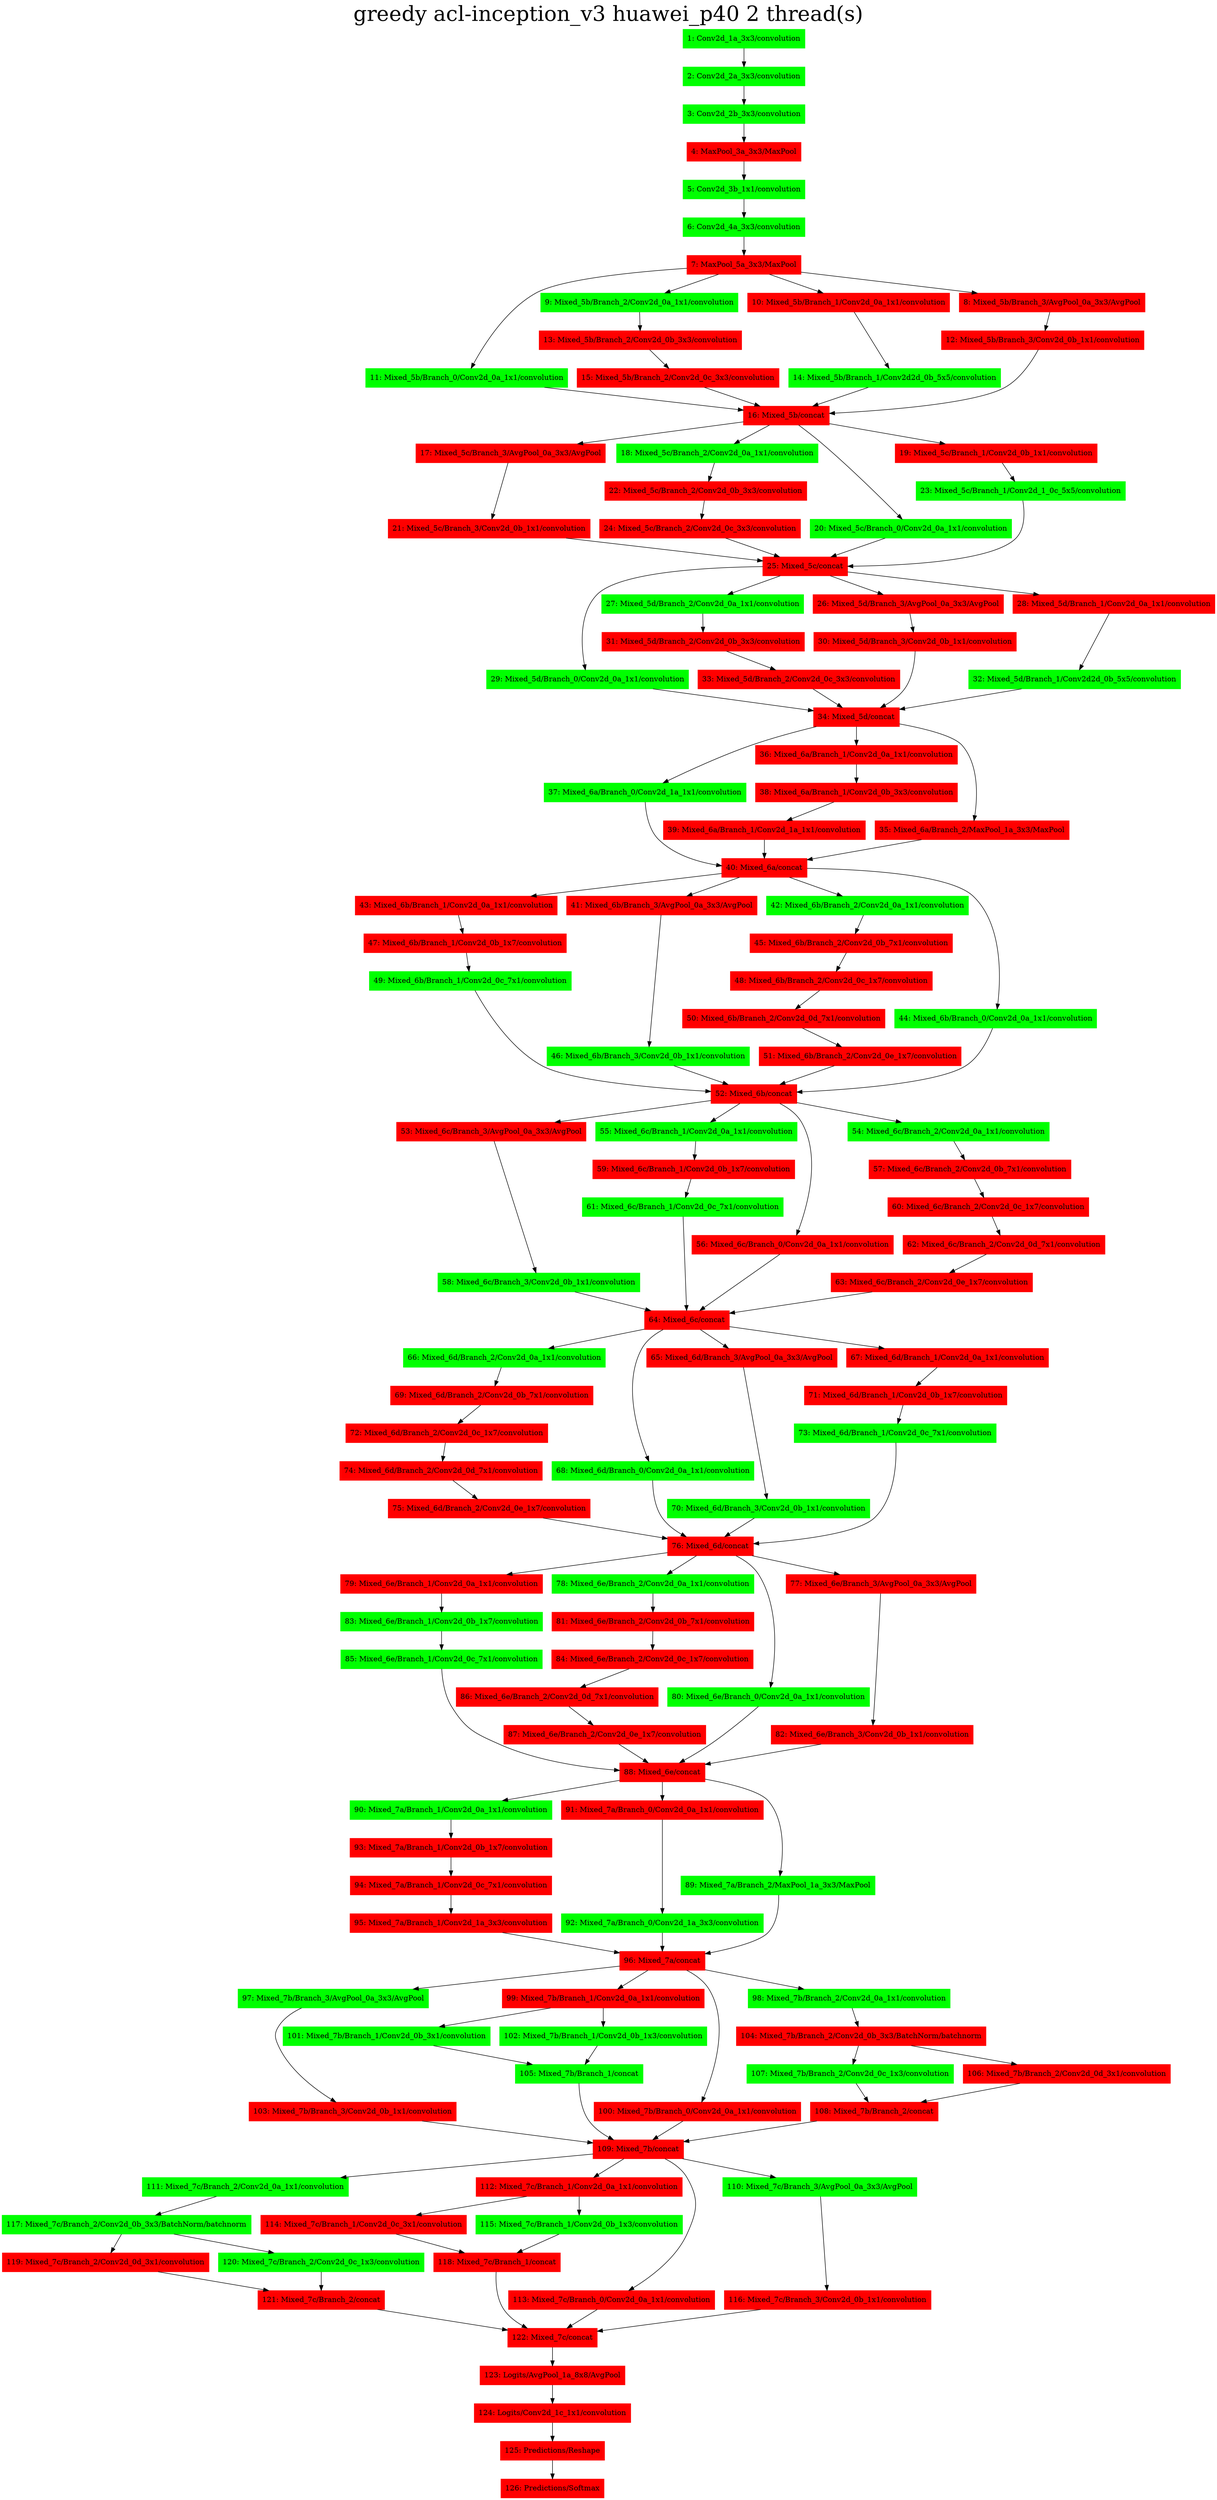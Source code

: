 digraph G {
label     = "greedy acl-inception_v3 huawei_p40 2 thread(s)"
    labelloc  =  t // t: Place the graph's title on top.
    fontsize  = 40 // Make title stand out by giving a large font size
    fontcolor = black"1: Conv2d_1a_3x3/convolution"->"2: Conv2d_2a_3x3/convolution";
"1: Conv2d_1a_3x3/convolution" [shape=box,style=filled,color=green];
"2: Conv2d_2a_3x3/convolution"->"3: Conv2d_2b_3x3/convolution";
"2: Conv2d_2a_3x3/convolution" [shape=box,style=filled,color=green];
"3: Conv2d_2b_3x3/convolution"->"4: MaxPool_3a_3x3/MaxPool";
"3: Conv2d_2b_3x3/convolution" [shape=box,style=filled,color=green];
"4: MaxPool_3a_3x3/MaxPool"->"5: Conv2d_3b_1x1/convolution";
"4: MaxPool_3a_3x3/MaxPool" [shape=box,style=filled,color=red];
"5: Conv2d_3b_1x1/convolution"->"6: Conv2d_4a_3x3/convolution";
"5: Conv2d_3b_1x1/convolution" [shape=box,style=filled,color=green];
"6: Conv2d_4a_3x3/convolution"->"7: MaxPool_5a_3x3/MaxPool";
"6: Conv2d_4a_3x3/convolution" [shape=box,style=filled,color=green];
"7: MaxPool_5a_3x3/MaxPool"->"11: Mixed_5b/Branch_0/Conv2d_0a_1x1/convolution";
"7: MaxPool_5a_3x3/MaxPool"->"9: Mixed_5b/Branch_2/Conv2d_0a_1x1/convolution";
"7: MaxPool_5a_3x3/MaxPool"->"10: Mixed_5b/Branch_1/Conv2d_0a_1x1/convolution";
"7: MaxPool_5a_3x3/MaxPool"->"8: Mixed_5b/Branch_3/AvgPool_0a_3x3/AvgPool";
"7: MaxPool_5a_3x3/MaxPool" [shape=box,style=filled,color=red];
"11: Mixed_5b/Branch_0/Conv2d_0a_1x1/convolution"->"16: Mixed_5b/concat";
"11: Mixed_5b/Branch_0/Conv2d_0a_1x1/convolution" [shape=box,style=filled,color=green];
"10: Mixed_5b/Branch_1/Conv2d_0a_1x1/convolution"->"14: Mixed_5b/Branch_1/Conv2d2d_0b_5x5/convolution";
"10: Mixed_5b/Branch_1/Conv2d_0a_1x1/convolution" [shape=box,style=filled,color=red];
"14: Mixed_5b/Branch_1/Conv2d2d_0b_5x5/convolution"->"16: Mixed_5b/concat";
"14: Mixed_5b/Branch_1/Conv2d2d_0b_5x5/convolution" [shape=box,style=filled,color=green];
"9: Mixed_5b/Branch_2/Conv2d_0a_1x1/convolution"->"13: Mixed_5b/Branch_2/Conv2d_0b_3x3/convolution";
"9: Mixed_5b/Branch_2/Conv2d_0a_1x1/convolution" [shape=box,style=filled,color=green];
"13: Mixed_5b/Branch_2/Conv2d_0b_3x3/convolution"->"15: Mixed_5b/Branch_2/Conv2d_0c_3x3/convolution";
"13: Mixed_5b/Branch_2/Conv2d_0b_3x3/convolution" [shape=box,style=filled,color=red];
"15: Mixed_5b/Branch_2/Conv2d_0c_3x3/convolution"->"16: Mixed_5b/concat";
"15: Mixed_5b/Branch_2/Conv2d_0c_3x3/convolution" [shape=box,style=filled,color=red];
"8: Mixed_5b/Branch_3/AvgPool_0a_3x3/AvgPool"->"12: Mixed_5b/Branch_3/Conv2d_0b_1x1/convolution";
"8: Mixed_5b/Branch_3/AvgPool_0a_3x3/AvgPool" [shape=box,style=filled,color=red];
"12: Mixed_5b/Branch_3/Conv2d_0b_1x1/convolution"->"16: Mixed_5b/concat";
"12: Mixed_5b/Branch_3/Conv2d_0b_1x1/convolution" [shape=box,style=filled,color=red];
"16: Mixed_5b/concat"->"17: Mixed_5c/Branch_3/AvgPool_0a_3x3/AvgPool";
"16: Mixed_5b/concat"->"18: Mixed_5c/Branch_2/Conv2d_0a_1x1/convolution";
"16: Mixed_5b/concat"->"20: Mixed_5c/Branch_0/Conv2d_0a_1x1/convolution";
"16: Mixed_5b/concat"->"19: Mixed_5c/Branch_1/Conv2d_0b_1x1/convolution";
"16: Mixed_5b/concat" [shape=box,style=filled,color=red];
"20: Mixed_5c/Branch_0/Conv2d_0a_1x1/convolution"->"25: Mixed_5c/concat";
"20: Mixed_5c/Branch_0/Conv2d_0a_1x1/convolution" [shape=box,style=filled,color=green];
"19: Mixed_5c/Branch_1/Conv2d_0b_1x1/convolution"->"23: Mixed_5c/Branch_1/Conv2d_1_0c_5x5/convolution";
"19: Mixed_5c/Branch_1/Conv2d_0b_1x1/convolution" [shape=box,style=filled,color=red];
"23: Mixed_5c/Branch_1/Conv2d_1_0c_5x5/convolution"->"25: Mixed_5c/concat";
"23: Mixed_5c/Branch_1/Conv2d_1_0c_5x5/convolution" [shape=box,style=filled,color=green];
"18: Mixed_5c/Branch_2/Conv2d_0a_1x1/convolution"->"22: Mixed_5c/Branch_2/Conv2d_0b_3x3/convolution";
"18: Mixed_5c/Branch_2/Conv2d_0a_1x1/convolution" [shape=box,style=filled,color=green];
"22: Mixed_5c/Branch_2/Conv2d_0b_3x3/convolution"->"24: Mixed_5c/Branch_2/Conv2d_0c_3x3/convolution";
"22: Mixed_5c/Branch_2/Conv2d_0b_3x3/convolution" [shape=box,style=filled,color=red];
"24: Mixed_5c/Branch_2/Conv2d_0c_3x3/convolution"->"25: Mixed_5c/concat";
"24: Mixed_5c/Branch_2/Conv2d_0c_3x3/convolution" [shape=box,style=filled,color=red];
"17: Mixed_5c/Branch_3/AvgPool_0a_3x3/AvgPool"->"21: Mixed_5c/Branch_3/Conv2d_0b_1x1/convolution";
"17: Mixed_5c/Branch_3/AvgPool_0a_3x3/AvgPool" [shape=box,style=filled,color=red];
"21: Mixed_5c/Branch_3/Conv2d_0b_1x1/convolution"->"25: Mixed_5c/concat";
"21: Mixed_5c/Branch_3/Conv2d_0b_1x1/convolution" [shape=box,style=filled,color=red];
"25: Mixed_5c/concat"->"29: Mixed_5d/Branch_0/Conv2d_0a_1x1/convolution";
"25: Mixed_5c/concat"->"27: Mixed_5d/Branch_2/Conv2d_0a_1x1/convolution";
"25: Mixed_5c/concat"->"26: Mixed_5d/Branch_3/AvgPool_0a_3x3/AvgPool";
"25: Mixed_5c/concat"->"28: Mixed_5d/Branch_1/Conv2d_0a_1x1/convolution";
"25: Mixed_5c/concat" [shape=box,style=filled,color=red];
"29: Mixed_5d/Branch_0/Conv2d_0a_1x1/convolution"->"34: Mixed_5d/concat";
"29: Mixed_5d/Branch_0/Conv2d_0a_1x1/convolution" [shape=box,style=filled,color=green];
"28: Mixed_5d/Branch_1/Conv2d_0a_1x1/convolution"->"32: Mixed_5d/Branch_1/Conv2d2d_0b_5x5/convolution";
"28: Mixed_5d/Branch_1/Conv2d_0a_1x1/convolution" [shape=box,style=filled,color=red];
"32: Mixed_5d/Branch_1/Conv2d2d_0b_5x5/convolution"->"34: Mixed_5d/concat";
"32: Mixed_5d/Branch_1/Conv2d2d_0b_5x5/convolution" [shape=box,style=filled,color=green];
"27: Mixed_5d/Branch_2/Conv2d_0a_1x1/convolution"->"31: Mixed_5d/Branch_2/Conv2d_0b_3x3/convolution";
"27: Mixed_5d/Branch_2/Conv2d_0a_1x1/convolution" [shape=box,style=filled,color=green];
"31: Mixed_5d/Branch_2/Conv2d_0b_3x3/convolution"->"33: Mixed_5d/Branch_2/Conv2d_0c_3x3/convolution";
"31: Mixed_5d/Branch_2/Conv2d_0b_3x3/convolution" [shape=box,style=filled,color=red];
"33: Mixed_5d/Branch_2/Conv2d_0c_3x3/convolution"->"34: Mixed_5d/concat";
"33: Mixed_5d/Branch_2/Conv2d_0c_3x3/convolution" [shape=box,style=filled,color=red];
"26: Mixed_5d/Branch_3/AvgPool_0a_3x3/AvgPool"->"30: Mixed_5d/Branch_3/Conv2d_0b_1x1/convolution";
"26: Mixed_5d/Branch_3/AvgPool_0a_3x3/AvgPool" [shape=box,style=filled,color=red];
"30: Mixed_5d/Branch_3/Conv2d_0b_1x1/convolution"->"34: Mixed_5d/concat";
"30: Mixed_5d/Branch_3/Conv2d_0b_1x1/convolution" [shape=box,style=filled,color=red];
"34: Mixed_5d/concat"->"37: Mixed_6a/Branch_0/Conv2d_1a_1x1/convolution";
"34: Mixed_5d/concat"->"36: Mixed_6a/Branch_1/Conv2d_0a_1x1/convolution";
"34: Mixed_5d/concat"->"35: Mixed_6a/Branch_2/MaxPool_1a_3x3/MaxPool";
"34: Mixed_5d/concat" [shape=box,style=filled,color=red];
"37: Mixed_6a/Branch_0/Conv2d_1a_1x1/convolution"->"40: Mixed_6a/concat";
"37: Mixed_6a/Branch_0/Conv2d_1a_1x1/convolution" [shape=box,style=filled,color=green];
"36: Mixed_6a/Branch_1/Conv2d_0a_1x1/convolution"->"38: Mixed_6a/Branch_1/Conv2d_0b_3x3/convolution";
"36: Mixed_6a/Branch_1/Conv2d_0a_1x1/convolution" [shape=box,style=filled,color=red];
"38: Mixed_6a/Branch_1/Conv2d_0b_3x3/convolution"->"39: Mixed_6a/Branch_1/Conv2d_1a_1x1/convolution";
"38: Mixed_6a/Branch_1/Conv2d_0b_3x3/convolution" [shape=box,style=filled,color=red];
"39: Mixed_6a/Branch_1/Conv2d_1a_1x1/convolution"->"40: Mixed_6a/concat";
"39: Mixed_6a/Branch_1/Conv2d_1a_1x1/convolution" [shape=box,style=filled,color=red];
"35: Mixed_6a/Branch_2/MaxPool_1a_3x3/MaxPool"->"40: Mixed_6a/concat";
"35: Mixed_6a/Branch_2/MaxPool_1a_3x3/MaxPool" [shape=box,style=filled,color=red];
"40: Mixed_6a/concat"->"43: Mixed_6b/Branch_1/Conv2d_0a_1x1/convolution";
"40: Mixed_6a/concat"->"41: Mixed_6b/Branch_3/AvgPool_0a_3x3/AvgPool";
"40: Mixed_6a/concat"->"42: Mixed_6b/Branch_2/Conv2d_0a_1x1/convolution";
"40: Mixed_6a/concat"->"44: Mixed_6b/Branch_0/Conv2d_0a_1x1/convolution";
"40: Mixed_6a/concat" [shape=box,style=filled,color=red];
"44: Mixed_6b/Branch_0/Conv2d_0a_1x1/convolution"->"52: Mixed_6b/concat";
"44: Mixed_6b/Branch_0/Conv2d_0a_1x1/convolution" [shape=box,style=filled,color=green];
"43: Mixed_6b/Branch_1/Conv2d_0a_1x1/convolution"->"47: Mixed_6b/Branch_1/Conv2d_0b_1x7/convolution";
"43: Mixed_6b/Branch_1/Conv2d_0a_1x1/convolution" [shape=box,style=filled,color=red];
"47: Mixed_6b/Branch_1/Conv2d_0b_1x7/convolution"->"49: Mixed_6b/Branch_1/Conv2d_0c_7x1/convolution";
"47: Mixed_6b/Branch_1/Conv2d_0b_1x7/convolution" [shape=box,style=filled,color=red];
"49: Mixed_6b/Branch_1/Conv2d_0c_7x1/convolution"->"52: Mixed_6b/concat";
"49: Mixed_6b/Branch_1/Conv2d_0c_7x1/convolution" [shape=box,style=filled,color=green];
"42: Mixed_6b/Branch_2/Conv2d_0a_1x1/convolution"->"45: Mixed_6b/Branch_2/Conv2d_0b_7x1/convolution";
"42: Mixed_6b/Branch_2/Conv2d_0a_1x1/convolution" [shape=box,style=filled,color=green];
"45: Mixed_6b/Branch_2/Conv2d_0b_7x1/convolution"->"48: Mixed_6b/Branch_2/Conv2d_0c_1x7/convolution";
"45: Mixed_6b/Branch_2/Conv2d_0b_7x1/convolution" [shape=box,style=filled,color=red];
"48: Mixed_6b/Branch_2/Conv2d_0c_1x7/convolution"->"50: Mixed_6b/Branch_2/Conv2d_0d_7x1/convolution";
"48: Mixed_6b/Branch_2/Conv2d_0c_1x7/convolution" [shape=box,style=filled,color=red];
"50: Mixed_6b/Branch_2/Conv2d_0d_7x1/convolution"->"51: Mixed_6b/Branch_2/Conv2d_0e_1x7/convolution";
"50: Mixed_6b/Branch_2/Conv2d_0d_7x1/convolution" [shape=box,style=filled,color=red];
"51: Mixed_6b/Branch_2/Conv2d_0e_1x7/convolution"->"52: Mixed_6b/concat";
"51: Mixed_6b/Branch_2/Conv2d_0e_1x7/convolution" [shape=box,style=filled,color=red];
"41: Mixed_6b/Branch_3/AvgPool_0a_3x3/AvgPool"->"46: Mixed_6b/Branch_3/Conv2d_0b_1x1/convolution";
"41: Mixed_6b/Branch_3/AvgPool_0a_3x3/AvgPool" [shape=box,style=filled,color=red];
"46: Mixed_6b/Branch_3/Conv2d_0b_1x1/convolution"->"52: Mixed_6b/concat";
"46: Mixed_6b/Branch_3/Conv2d_0b_1x1/convolution" [shape=box,style=filled,color=green];
"52: Mixed_6b/concat"->"53: Mixed_6c/Branch_3/AvgPool_0a_3x3/AvgPool";
"52: Mixed_6b/concat"->"55: Mixed_6c/Branch_1/Conv2d_0a_1x1/convolution";
"52: Mixed_6b/concat"->"56: Mixed_6c/Branch_0/Conv2d_0a_1x1/convolution";
"52: Mixed_6b/concat"->"54: Mixed_6c/Branch_2/Conv2d_0a_1x1/convolution";
"52: Mixed_6b/concat" [shape=box,style=filled,color=red];
"56: Mixed_6c/Branch_0/Conv2d_0a_1x1/convolution"->"64: Mixed_6c/concat";
"56: Mixed_6c/Branch_0/Conv2d_0a_1x1/convolution" [shape=box,style=filled,color=red];
"55: Mixed_6c/Branch_1/Conv2d_0a_1x1/convolution"->"59: Mixed_6c/Branch_1/Conv2d_0b_1x7/convolution";
"55: Mixed_6c/Branch_1/Conv2d_0a_1x1/convolution" [shape=box,style=filled,color=green];
"59: Mixed_6c/Branch_1/Conv2d_0b_1x7/convolution"->"61: Mixed_6c/Branch_1/Conv2d_0c_7x1/convolution";
"59: Mixed_6c/Branch_1/Conv2d_0b_1x7/convolution" [shape=box,style=filled,color=red];
"61: Mixed_6c/Branch_1/Conv2d_0c_7x1/convolution"->"64: Mixed_6c/concat";
"61: Mixed_6c/Branch_1/Conv2d_0c_7x1/convolution" [shape=box,style=filled,color=green];
"54: Mixed_6c/Branch_2/Conv2d_0a_1x1/convolution"->"57: Mixed_6c/Branch_2/Conv2d_0b_7x1/convolution";
"54: Mixed_6c/Branch_2/Conv2d_0a_1x1/convolution" [shape=box,style=filled,color=green];
"57: Mixed_6c/Branch_2/Conv2d_0b_7x1/convolution"->"60: Mixed_6c/Branch_2/Conv2d_0c_1x7/convolution";
"57: Mixed_6c/Branch_2/Conv2d_0b_7x1/convolution" [shape=box,style=filled,color=red];
"60: Mixed_6c/Branch_2/Conv2d_0c_1x7/convolution"->"62: Mixed_6c/Branch_2/Conv2d_0d_7x1/convolution";
"60: Mixed_6c/Branch_2/Conv2d_0c_1x7/convolution" [shape=box,style=filled,color=red];
"62: Mixed_6c/Branch_2/Conv2d_0d_7x1/convolution"->"63: Mixed_6c/Branch_2/Conv2d_0e_1x7/convolution";
"62: Mixed_6c/Branch_2/Conv2d_0d_7x1/convolution" [shape=box,style=filled,color=red];
"63: Mixed_6c/Branch_2/Conv2d_0e_1x7/convolution"->"64: Mixed_6c/concat";
"63: Mixed_6c/Branch_2/Conv2d_0e_1x7/convolution" [shape=box,style=filled,color=red];
"53: Mixed_6c/Branch_3/AvgPool_0a_3x3/AvgPool"->"58: Mixed_6c/Branch_3/Conv2d_0b_1x1/convolution";
"53: Mixed_6c/Branch_3/AvgPool_0a_3x3/AvgPool" [shape=box,style=filled,color=red];
"58: Mixed_6c/Branch_3/Conv2d_0b_1x1/convolution"->"64: Mixed_6c/concat";
"58: Mixed_6c/Branch_3/Conv2d_0b_1x1/convolution" [shape=box,style=filled,color=green];
"64: Mixed_6c/concat"->"66: Mixed_6d/Branch_2/Conv2d_0a_1x1/convolution";
"64: Mixed_6c/concat"->"68: Mixed_6d/Branch_0/Conv2d_0a_1x1/convolution";
"64: Mixed_6c/concat"->"65: Mixed_6d/Branch_3/AvgPool_0a_3x3/AvgPool";
"64: Mixed_6c/concat"->"67: Mixed_6d/Branch_1/Conv2d_0a_1x1/convolution";
"64: Mixed_6c/concat" [shape=box,style=filled,color=red];
"68: Mixed_6d/Branch_0/Conv2d_0a_1x1/convolution"->"76: Mixed_6d/concat";
"68: Mixed_6d/Branch_0/Conv2d_0a_1x1/convolution" [shape=box,style=filled,color=green];
"67: Mixed_6d/Branch_1/Conv2d_0a_1x1/convolution"->"71: Mixed_6d/Branch_1/Conv2d_0b_1x7/convolution";
"67: Mixed_6d/Branch_1/Conv2d_0a_1x1/convolution" [shape=box,style=filled,color=red];
"71: Mixed_6d/Branch_1/Conv2d_0b_1x7/convolution"->"73: Mixed_6d/Branch_1/Conv2d_0c_7x1/convolution";
"71: Mixed_6d/Branch_1/Conv2d_0b_1x7/convolution" [shape=box,style=filled,color=red];
"73: Mixed_6d/Branch_1/Conv2d_0c_7x1/convolution"->"76: Mixed_6d/concat";
"73: Mixed_6d/Branch_1/Conv2d_0c_7x1/convolution" [shape=box,style=filled,color=green];
"66: Mixed_6d/Branch_2/Conv2d_0a_1x1/convolution"->"69: Mixed_6d/Branch_2/Conv2d_0b_7x1/convolution";
"66: Mixed_6d/Branch_2/Conv2d_0a_1x1/convolution" [shape=box,style=filled,color=green];
"69: Mixed_6d/Branch_2/Conv2d_0b_7x1/convolution"->"72: Mixed_6d/Branch_2/Conv2d_0c_1x7/convolution";
"69: Mixed_6d/Branch_2/Conv2d_0b_7x1/convolution" [shape=box,style=filled,color=red];
"72: Mixed_6d/Branch_2/Conv2d_0c_1x7/convolution"->"74: Mixed_6d/Branch_2/Conv2d_0d_7x1/convolution";
"72: Mixed_6d/Branch_2/Conv2d_0c_1x7/convolution" [shape=box,style=filled,color=red];
"74: Mixed_6d/Branch_2/Conv2d_0d_7x1/convolution"->"75: Mixed_6d/Branch_2/Conv2d_0e_1x7/convolution";
"74: Mixed_6d/Branch_2/Conv2d_0d_7x1/convolution" [shape=box,style=filled,color=red];
"75: Mixed_6d/Branch_2/Conv2d_0e_1x7/convolution"->"76: Mixed_6d/concat";
"75: Mixed_6d/Branch_2/Conv2d_0e_1x7/convolution" [shape=box,style=filled,color=red];
"65: Mixed_6d/Branch_3/AvgPool_0a_3x3/AvgPool"->"70: Mixed_6d/Branch_3/Conv2d_0b_1x1/convolution";
"65: Mixed_6d/Branch_3/AvgPool_0a_3x3/AvgPool" [shape=box,style=filled,color=red];
"70: Mixed_6d/Branch_3/Conv2d_0b_1x1/convolution"->"76: Mixed_6d/concat";
"70: Mixed_6d/Branch_3/Conv2d_0b_1x1/convolution" [shape=box,style=filled,color=green];
"76: Mixed_6d/concat"->"79: Mixed_6e/Branch_1/Conv2d_0a_1x1/convolution";
"76: Mixed_6d/concat"->"78: Mixed_6e/Branch_2/Conv2d_0a_1x1/convolution";
"76: Mixed_6d/concat"->"80: Mixed_6e/Branch_0/Conv2d_0a_1x1/convolution";
"76: Mixed_6d/concat"->"77: Mixed_6e/Branch_3/AvgPool_0a_3x3/AvgPool";
"76: Mixed_6d/concat" [shape=box,style=filled,color=red];
"80: Mixed_6e/Branch_0/Conv2d_0a_1x1/convolution"->"88: Mixed_6e/concat";
"80: Mixed_6e/Branch_0/Conv2d_0a_1x1/convolution" [shape=box,style=filled,color=green];
"79: Mixed_6e/Branch_1/Conv2d_0a_1x1/convolution"->"83: Mixed_6e/Branch_1/Conv2d_0b_1x7/convolution";
"79: Mixed_6e/Branch_1/Conv2d_0a_1x1/convolution" [shape=box,style=filled,color=red];
"83: Mixed_6e/Branch_1/Conv2d_0b_1x7/convolution"->"85: Mixed_6e/Branch_1/Conv2d_0c_7x1/convolution";
"83: Mixed_6e/Branch_1/Conv2d_0b_1x7/convolution" [shape=box,style=filled,color=green];
"85: Mixed_6e/Branch_1/Conv2d_0c_7x1/convolution"->"88: Mixed_6e/concat";
"85: Mixed_6e/Branch_1/Conv2d_0c_7x1/convolution" [shape=box,style=filled,color=green];
"78: Mixed_6e/Branch_2/Conv2d_0a_1x1/convolution"->"81: Mixed_6e/Branch_2/Conv2d_0b_7x1/convolution";
"78: Mixed_6e/Branch_2/Conv2d_0a_1x1/convolution" [shape=box,style=filled,color=green];
"81: Mixed_6e/Branch_2/Conv2d_0b_7x1/convolution"->"84: Mixed_6e/Branch_2/Conv2d_0c_1x7/convolution";
"81: Mixed_6e/Branch_2/Conv2d_0b_7x1/convolution" [shape=box,style=filled,color=red];
"84: Mixed_6e/Branch_2/Conv2d_0c_1x7/convolution"->"86: Mixed_6e/Branch_2/Conv2d_0d_7x1/convolution";
"84: Mixed_6e/Branch_2/Conv2d_0c_1x7/convolution" [shape=box,style=filled,color=red];
"86: Mixed_6e/Branch_2/Conv2d_0d_7x1/convolution"->"87: Mixed_6e/Branch_2/Conv2d_0e_1x7/convolution";
"86: Mixed_6e/Branch_2/Conv2d_0d_7x1/convolution" [shape=box,style=filled,color=red];
"87: Mixed_6e/Branch_2/Conv2d_0e_1x7/convolution"->"88: Mixed_6e/concat";
"87: Mixed_6e/Branch_2/Conv2d_0e_1x7/convolution" [shape=box,style=filled,color=red];
"77: Mixed_6e/Branch_3/AvgPool_0a_3x3/AvgPool"->"82: Mixed_6e/Branch_3/Conv2d_0b_1x1/convolution";
"77: Mixed_6e/Branch_3/AvgPool_0a_3x3/AvgPool" [shape=box,style=filled,color=red];
"82: Mixed_6e/Branch_3/Conv2d_0b_1x1/convolution"->"88: Mixed_6e/concat";
"82: Mixed_6e/Branch_3/Conv2d_0b_1x1/convolution" [shape=box,style=filled,color=red];
"88: Mixed_6e/concat"->"90: Mixed_7a/Branch_1/Conv2d_0a_1x1/convolution";
"88: Mixed_6e/concat"->"91: Mixed_7a/Branch_0/Conv2d_0a_1x1/convolution";
"88: Mixed_6e/concat"->"89: Mixed_7a/Branch_2/MaxPool_1a_3x3/MaxPool";
"88: Mixed_6e/concat" [shape=box,style=filled,color=red];
"91: Mixed_7a/Branch_0/Conv2d_0a_1x1/convolution"->"92: Mixed_7a/Branch_0/Conv2d_1a_3x3/convolution";
"91: Mixed_7a/Branch_0/Conv2d_0a_1x1/convolution" [shape=box,style=filled,color=red];
"92: Mixed_7a/Branch_0/Conv2d_1a_3x3/convolution"->"96: Mixed_7a/concat";
"92: Mixed_7a/Branch_0/Conv2d_1a_3x3/convolution" [shape=box,style=filled,color=green];
"90: Mixed_7a/Branch_1/Conv2d_0a_1x1/convolution"->"93: Mixed_7a/Branch_1/Conv2d_0b_1x7/convolution";
"90: Mixed_7a/Branch_1/Conv2d_0a_1x1/convolution" [shape=box,style=filled,color=green];
"93: Mixed_7a/Branch_1/Conv2d_0b_1x7/convolution"->"94: Mixed_7a/Branch_1/Conv2d_0c_7x1/convolution";
"93: Mixed_7a/Branch_1/Conv2d_0b_1x7/convolution" [shape=box,style=filled,color=red];
"94: Mixed_7a/Branch_1/Conv2d_0c_7x1/convolution"->"95: Mixed_7a/Branch_1/Conv2d_1a_3x3/convolution";
"94: Mixed_7a/Branch_1/Conv2d_0c_7x1/convolution" [shape=box,style=filled,color=red];
"95: Mixed_7a/Branch_1/Conv2d_1a_3x3/convolution"->"96: Mixed_7a/concat";
"95: Mixed_7a/Branch_1/Conv2d_1a_3x3/convolution" [shape=box,style=filled,color=red];
"89: Mixed_7a/Branch_2/MaxPool_1a_3x3/MaxPool"->"96: Mixed_7a/concat";
"89: Mixed_7a/Branch_2/MaxPool_1a_3x3/MaxPool" [shape=box,style=filled,color=green];
"96: Mixed_7a/concat"->"97: Mixed_7b/Branch_3/AvgPool_0a_3x3/AvgPool";
"96: Mixed_7a/concat"->"99: Mixed_7b/Branch_1/Conv2d_0a_1x1/convolution";
"96: Mixed_7a/concat"->"100: Mixed_7b/Branch_0/Conv2d_0a_1x1/convolution";
"96: Mixed_7a/concat"->"98: Mixed_7b/Branch_2/Conv2d_0a_1x1/convolution";
"96: Mixed_7a/concat" [shape=box,style=filled,color=red];
"100: Mixed_7b/Branch_0/Conv2d_0a_1x1/convolution"->"109: Mixed_7b/concat";
"100: Mixed_7b/Branch_0/Conv2d_0a_1x1/convolution" [shape=box,style=filled,color=red];
"99: Mixed_7b/Branch_1/Conv2d_0a_1x1/convolution"->"101: Mixed_7b/Branch_1/Conv2d_0b_3x1/convolution";
"99: Mixed_7b/Branch_1/Conv2d_0a_1x1/convolution"->"102: Mixed_7b/Branch_1/Conv2d_0b_1x3/convolution";
"99: Mixed_7b/Branch_1/Conv2d_0a_1x1/convolution" [shape=box,style=filled,color=red];
"102: Mixed_7b/Branch_1/Conv2d_0b_1x3/convolution"->"105: Mixed_7b/Branch_1/concat";
"102: Mixed_7b/Branch_1/Conv2d_0b_1x3/convolution" [shape=box,style=filled,color=green];
"101: Mixed_7b/Branch_1/Conv2d_0b_3x1/convolution"->"105: Mixed_7b/Branch_1/concat";
"101: Mixed_7b/Branch_1/Conv2d_0b_3x1/convolution" [shape=box,style=filled,color=green];
"105: Mixed_7b/Branch_1/concat"->"109: Mixed_7b/concat";
"105: Mixed_7b/Branch_1/concat" [shape=box,style=filled,color=green];
"98: Mixed_7b/Branch_2/Conv2d_0a_1x1/convolution"->"104: Mixed_7b/Branch_2/Conv2d_0b_3x3/BatchNorm/batchnorm";
"98: Mixed_7b/Branch_2/Conv2d_0a_1x1/convolution" [shape=box,style=filled,color=green];
"104: Mixed_7b/Branch_2/Conv2d_0b_3x3/BatchNorm/batchnorm"->"107: Mixed_7b/Branch_2/Conv2d_0c_1x3/convolution";
"104: Mixed_7b/Branch_2/Conv2d_0b_3x3/BatchNorm/batchnorm"->"106: Mixed_7b/Branch_2/Conv2d_0d_3x1/convolution";
"104: Mixed_7b/Branch_2/Conv2d_0b_3x3/BatchNorm/batchnorm" [shape=box,style=filled,color=red];
"107: Mixed_7b/Branch_2/Conv2d_0c_1x3/convolution"->"108: Mixed_7b/Branch_2/concat";
"107: Mixed_7b/Branch_2/Conv2d_0c_1x3/convolution" [shape=box,style=filled,color=green];
"106: Mixed_7b/Branch_2/Conv2d_0d_3x1/convolution"->"108: Mixed_7b/Branch_2/concat";
"106: Mixed_7b/Branch_2/Conv2d_0d_3x1/convolution" [shape=box,style=filled,color=red];
"108: Mixed_7b/Branch_2/concat"->"109: Mixed_7b/concat";
"108: Mixed_7b/Branch_2/concat" [shape=box,style=filled,color=red];
"97: Mixed_7b/Branch_3/AvgPool_0a_3x3/AvgPool"->"103: Mixed_7b/Branch_3/Conv2d_0b_1x1/convolution";
"97: Mixed_7b/Branch_3/AvgPool_0a_3x3/AvgPool" [shape=box,style=filled,color=green];
"103: Mixed_7b/Branch_3/Conv2d_0b_1x1/convolution"->"109: Mixed_7b/concat";
"103: Mixed_7b/Branch_3/Conv2d_0b_1x1/convolution" [shape=box,style=filled,color=red];
"109: Mixed_7b/concat"->"111: Mixed_7c/Branch_2/Conv2d_0a_1x1/convolution";
"109: Mixed_7b/concat"->"112: Mixed_7c/Branch_1/Conv2d_0a_1x1/convolution";
"109: Mixed_7b/concat"->"113: Mixed_7c/Branch_0/Conv2d_0a_1x1/convolution";
"109: Mixed_7b/concat"->"110: Mixed_7c/Branch_3/AvgPool_0a_3x3/AvgPool";
"109: Mixed_7b/concat" [shape=box,style=filled,color=red];
"113: Mixed_7c/Branch_0/Conv2d_0a_1x1/convolution"->"122: Mixed_7c/concat";
"113: Mixed_7c/Branch_0/Conv2d_0a_1x1/convolution" [shape=box,style=filled,color=red];
"112: Mixed_7c/Branch_1/Conv2d_0a_1x1/convolution"->"114: Mixed_7c/Branch_1/Conv2d_0c_3x1/convolution";
"112: Mixed_7c/Branch_1/Conv2d_0a_1x1/convolution"->"115: Mixed_7c/Branch_1/Conv2d_0b_1x3/convolution";
"112: Mixed_7c/Branch_1/Conv2d_0a_1x1/convolution" [shape=box,style=filled,color=red];
"115: Mixed_7c/Branch_1/Conv2d_0b_1x3/convolution"->"118: Mixed_7c/Branch_1/concat";
"115: Mixed_7c/Branch_1/Conv2d_0b_1x3/convolution" [shape=box,style=filled,color=green];
"114: Mixed_7c/Branch_1/Conv2d_0c_3x1/convolution"->"118: Mixed_7c/Branch_1/concat";
"114: Mixed_7c/Branch_1/Conv2d_0c_3x1/convolution" [shape=box,style=filled,color=red];
"118: Mixed_7c/Branch_1/concat"->"122: Mixed_7c/concat";
"118: Mixed_7c/Branch_1/concat" [shape=box,style=filled,color=red];
"111: Mixed_7c/Branch_2/Conv2d_0a_1x1/convolution"->"117: Mixed_7c/Branch_2/Conv2d_0b_3x3/BatchNorm/batchnorm";
"111: Mixed_7c/Branch_2/Conv2d_0a_1x1/convolution" [shape=box,style=filled,color=green];
"117: Mixed_7c/Branch_2/Conv2d_0b_3x3/BatchNorm/batchnorm"->"119: Mixed_7c/Branch_2/Conv2d_0d_3x1/convolution";
"117: Mixed_7c/Branch_2/Conv2d_0b_3x3/BatchNorm/batchnorm"->"120: Mixed_7c/Branch_2/Conv2d_0c_1x3/convolution";
"117: Mixed_7c/Branch_2/Conv2d_0b_3x3/BatchNorm/batchnorm" [shape=box,style=filled,color=green];
"120: Mixed_7c/Branch_2/Conv2d_0c_1x3/convolution"->"121: Mixed_7c/Branch_2/concat";
"120: Mixed_7c/Branch_2/Conv2d_0c_1x3/convolution" [shape=box,style=filled,color=green];
"119: Mixed_7c/Branch_2/Conv2d_0d_3x1/convolution"->"121: Mixed_7c/Branch_2/concat";
"119: Mixed_7c/Branch_2/Conv2d_0d_3x1/convolution" [shape=box,style=filled,color=red];
"121: Mixed_7c/Branch_2/concat"->"122: Mixed_7c/concat";
"121: Mixed_7c/Branch_2/concat" [shape=box,style=filled,color=red];
"110: Mixed_7c/Branch_3/AvgPool_0a_3x3/AvgPool"->"116: Mixed_7c/Branch_3/Conv2d_0b_1x1/convolution";
"110: Mixed_7c/Branch_3/AvgPool_0a_3x3/AvgPool" [shape=box,style=filled,color=green];
"116: Mixed_7c/Branch_3/Conv2d_0b_1x1/convolution"->"122: Mixed_7c/concat";
"116: Mixed_7c/Branch_3/Conv2d_0b_1x1/convolution" [shape=box,style=filled,color=red];
"122: Mixed_7c/concat"->"123: Logits/AvgPool_1a_8x8/AvgPool";
"122: Mixed_7c/concat" [shape=box,style=filled,color=red];
"123: Logits/AvgPool_1a_8x8/AvgPool"->"124: Logits/Conv2d_1c_1x1/convolution";
"123: Logits/AvgPool_1a_8x8/AvgPool" [shape=box,style=filled,color=red];
"124: Logits/Conv2d_1c_1x1/convolution"->"125: Predictions/Reshape";
"124: Logits/Conv2d_1c_1x1/convolution" [shape=box,style=filled,color=red];
"125: Predictions/Reshape"->"126: Predictions/Softmax";
"125: Predictions/Reshape" [shape=box,style=filled,color=red];
"126: Predictions/Softmax" [shape=box,style=filled,color=red];
}